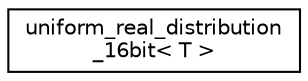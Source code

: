 digraph "Graphical Class Hierarchy"
{
 // LATEX_PDF_SIZE
  edge [fontname="Helvetica",fontsize="10",labelfontname="Helvetica",labelfontsize="10"];
  node [fontname="Helvetica",fontsize="10",shape=record];
  rankdir="LR";
  Node0 [label="uniform_real_distribution\l_16bit\< T \>",height=0.2,width=0.4,color="black", fillcolor="white", style="filled",URL="$classarm__compute_1_1utils_1_1uniform__real__distribution__16bit.xhtml",tooltip="Specialized class to generate random non-zero FP16 values."];
}
